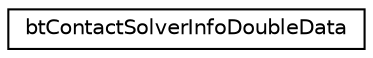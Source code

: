 digraph "Graphical Class Hierarchy"
{
  edge [fontname="Helvetica",fontsize="10",labelfontname="Helvetica",labelfontsize="10"];
  node [fontname="Helvetica",fontsize="10",shape=record];
  rankdir="LR";
  Node1 [label="btContactSolverInfoDoubleData",height=0.2,width=0.4,color="black", fillcolor="white", style="filled",URL="$structbt_contact_solver_info_double_data.html",tooltip="do not change those serialization structures, it requires an updated sBulletDNAstr/sBulletDNAstr64 ..."];
}
